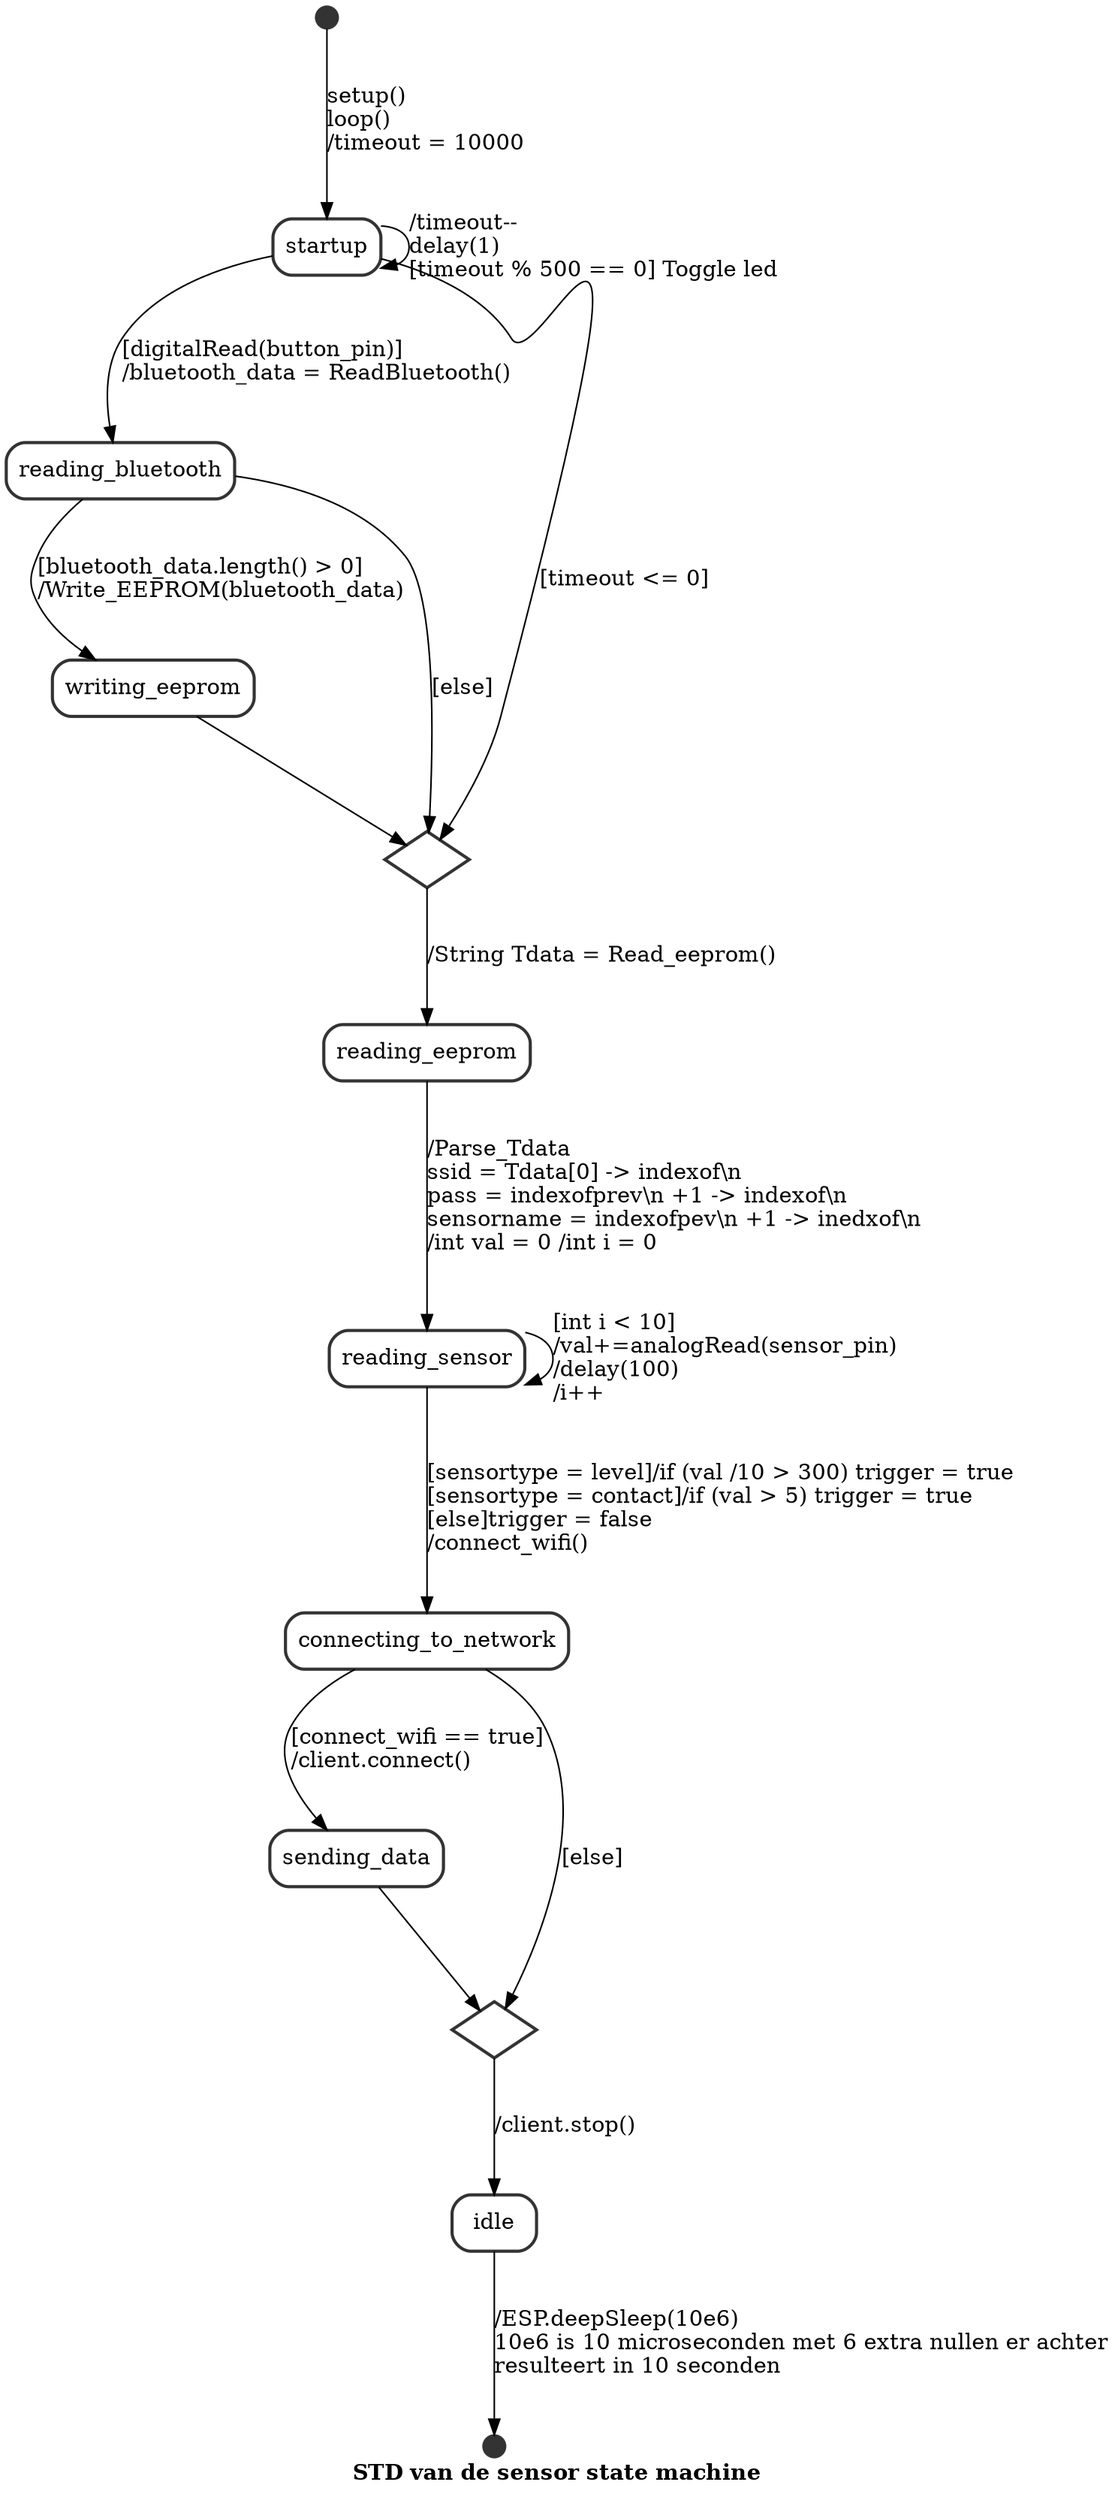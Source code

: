 digraph G {
    rankdir = TB
    graph[label=<<b>STD van de sensor state machine</b>>, bgcolor=white, ranksep=1.0]
    node[shape=Mrecord, style=bold, color=grey20];
    edge[style=solid, color=black];

    #nodes
    start[shape=point, width=.2]
    startup
    reading_bluetooth
    reading_eeprom
    reading_sensor
    writing_eeprom
    connecting_to_network
    sending_data
    idle
    end[shape=point, width=.2]

    #mergenodes
    MN_Reeprom[shape=diamond, label=""]
    MN_idle[shape=diamond, label=""]

    #mergenodes connections
    MN_Reeprom -> reading_eeprom[label="/String Tdata = Read_eeprom()"]
    MN_idle -> idle[label="/client.stop()"]

    #loopconnections
    startup -> startup[label="/timeout--\ldelay(1)\l[timeout % 500 == 0] Toggle led"]
    reading_sensor -> reading_sensor[label="[int i < 10]\l/val+=analogRead(sensor_pin)\l/delay(100)\l/i++\l"]

    #connections
    start -> startup[label="setup()\lloop()\l/timeout = 10000"]
    startup -> MN_Reeprom[label="[timeout <= 0]"]
    startup -> reading_bluetooth[label="[digitalRead(button_pin)]\l/bluetooth_data = ReadBluetooth()"]
    reading_bluetooth -> MN_Reeprom[label="[else]"]
    reading_bluetooth -> writing_eeprom[label="[bluetooth_data.length() > 0]\l/Write_EEPROM(bluetooth_data)"]
    writing_eeprom -> MN_Reeprom
    reading_eeprom -> reading_sensor[label="/Parse_Tdata\lssid = Tdata[0] -> indexof\\n\lpass = indexofprev\\n +1 -> indexof\\n\lsensorname = indexofpev\\n +1 -> inedxof\\n\l/int val = 0 /int i = 0\l"]
    reading_sensor -> connecting_to_network[label="[sensortype = level]/if (val /10 > 300) trigger = true\l[sensortype = contact]/if (val > 5) trigger = true\l[else]trigger = false\l/connect_wifi()\l"]
    connecting_to_network -> MN_idle[label="[else]"]
    connecting_to_network -> sending_data[label="[connect_wifi == true]\l/client.connect()\l"]
    sending_data -> MN_idle
    idle -> end[label="/ESP.deepSleep(10e6)\l10e6 is 10 microseconden met 6 extra nullen er achter\lresulteert in 10 seconden\l"]

}
